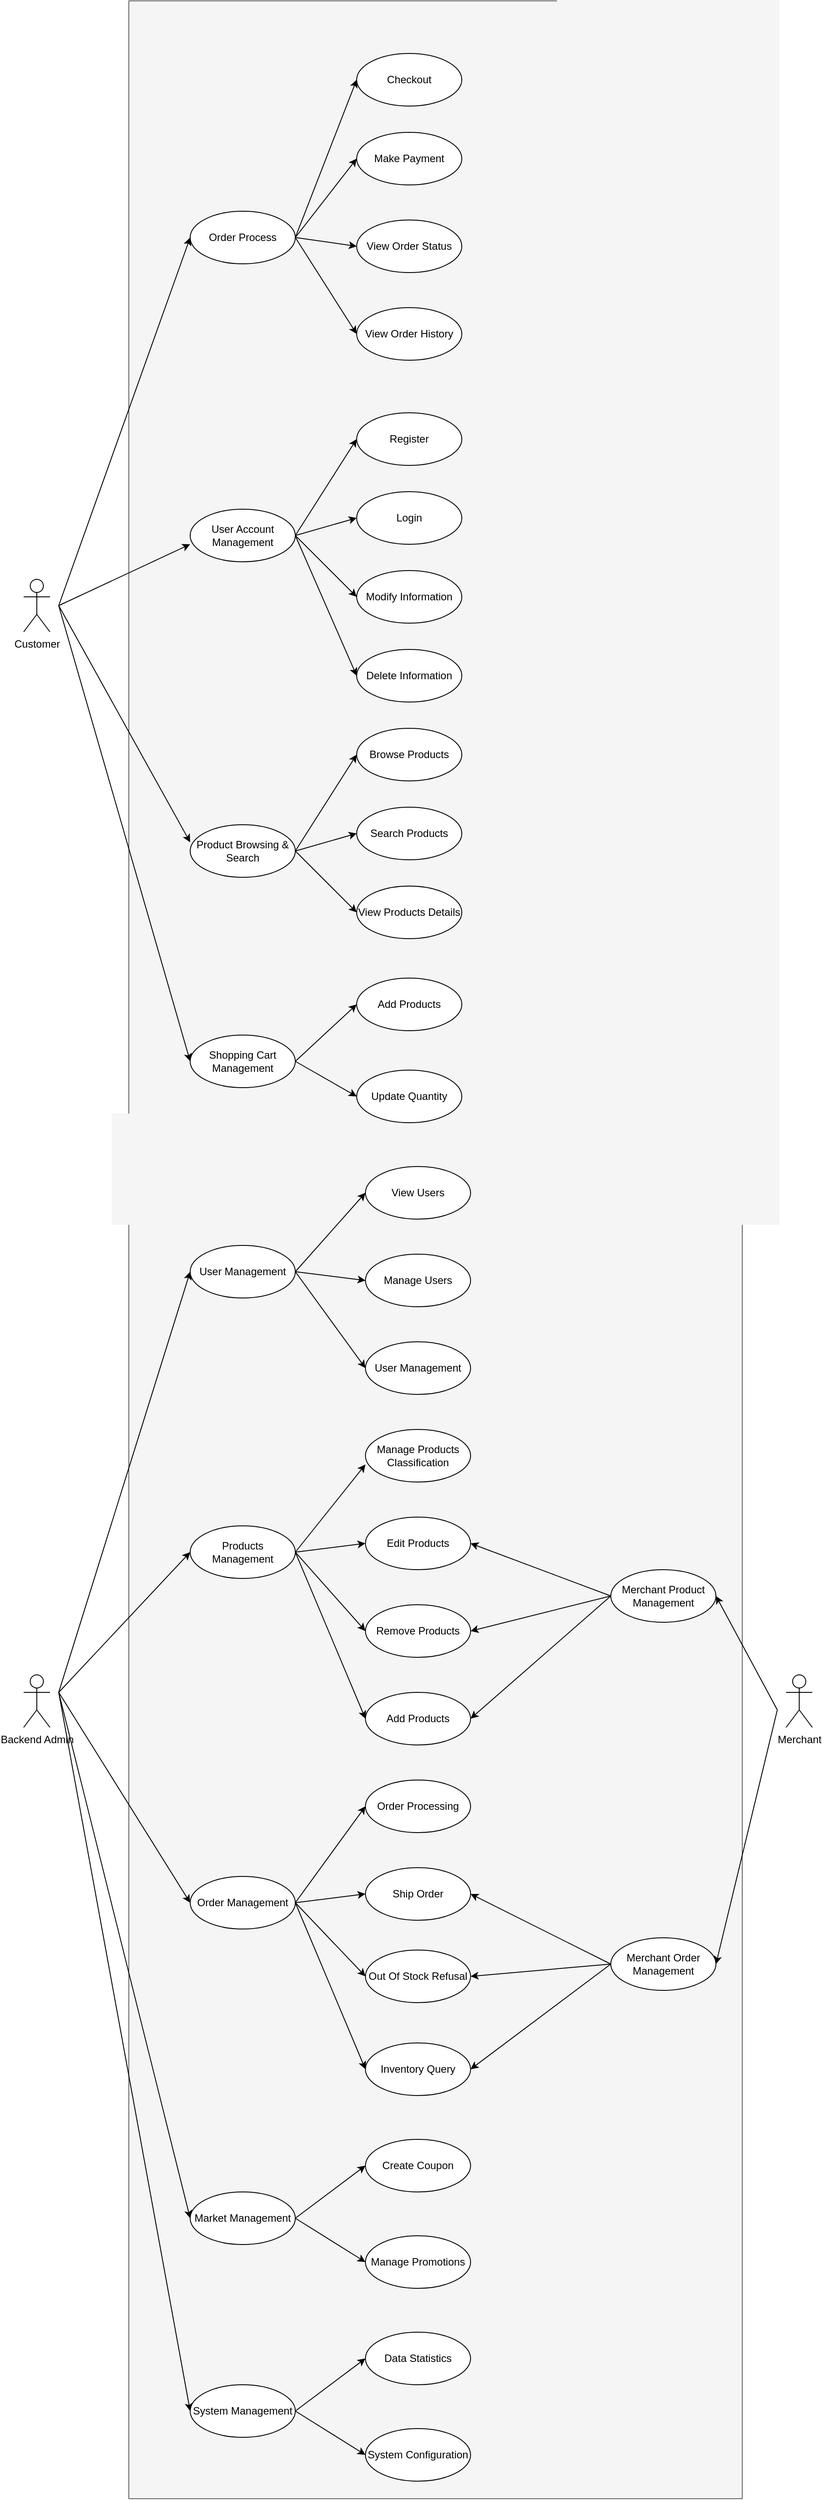 <mxfile version="28.2.7">
  <diagram name="第 1 页" id="5tmi4NVUM94QzdLevHIa">
    <mxGraphModel dx="1883" dy="1907" grid="1" gridSize="10" guides="1" tooltips="1" connect="1" arrows="1" fold="1" page="1" pageScale="1" pageWidth="827" pageHeight="1169" math="0" shadow="0">
      <root>
        <mxCell id="0" />
        <mxCell id="1" parent="0" />
        <mxCell id="ss7uMcTM0WsY_Quo1U8N-94" value="" style="rounded=0;whiteSpace=wrap;html=1;fillColor=#f5f5f5;fontColor=#333333;strokeColor=#666666;" vertex="1" parent="1">
          <mxGeometry x="130" y="-530" width="700" height="2850" as="geometry" />
        </mxCell>
        <mxCell id="ss7uMcTM0WsY_Quo1U8N-1" value="Customer" style="shape=umlActor;verticalLabelPosition=bottom;verticalAlign=top;html=1;outlineConnect=0;" vertex="1" parent="1">
          <mxGeometry x="10" y="130" width="30" height="60" as="geometry" />
        </mxCell>
        <mxCell id="ss7uMcTM0WsY_Quo1U8N-2" value="User Account Management" style="ellipse;whiteSpace=wrap;html=1;" vertex="1" parent="1">
          <mxGeometry x="200" y="50" width="120" height="60" as="geometry" />
        </mxCell>
        <mxCell id="ss7uMcTM0WsY_Quo1U8N-3" value="Register" style="ellipse;whiteSpace=wrap;html=1;" vertex="1" parent="1">
          <mxGeometry x="390" y="-60" width="120" height="60" as="geometry" />
        </mxCell>
        <mxCell id="ss7uMcTM0WsY_Quo1U8N-4" value="Login" style="ellipse;whiteSpace=wrap;html=1;" vertex="1" parent="1">
          <mxGeometry x="390" y="30" width="120" height="60" as="geometry" />
        </mxCell>
        <mxCell id="ss7uMcTM0WsY_Quo1U8N-5" value="Modify Information" style="ellipse;whiteSpace=wrap;html=1;" vertex="1" parent="1">
          <mxGeometry x="390" y="120" width="120" height="60" as="geometry" />
        </mxCell>
        <mxCell id="ss7uMcTM0WsY_Quo1U8N-6" value="Delete Information" style="ellipse;whiteSpace=wrap;html=1;" vertex="1" parent="1">
          <mxGeometry x="390" y="210" width="120" height="60" as="geometry" />
        </mxCell>
        <mxCell id="ss7uMcTM0WsY_Quo1U8N-8" value="Product Browsing &amp;amp; Search" style="ellipse;whiteSpace=wrap;html=1;" vertex="1" parent="1">
          <mxGeometry x="200" y="410" width="120" height="60" as="geometry" />
        </mxCell>
        <mxCell id="ss7uMcTM0WsY_Quo1U8N-9" value="Browse Products" style="ellipse;whiteSpace=wrap;html=1;" vertex="1" parent="1">
          <mxGeometry x="390" y="300" width="120" height="60" as="geometry" />
        </mxCell>
        <mxCell id="ss7uMcTM0WsY_Quo1U8N-10" value="Search Products" style="ellipse;whiteSpace=wrap;html=1;" vertex="1" parent="1">
          <mxGeometry x="390" y="390" width="120" height="60" as="geometry" />
        </mxCell>
        <mxCell id="ss7uMcTM0WsY_Quo1U8N-11" value="View Products Details" style="ellipse;whiteSpace=wrap;html=1;" vertex="1" parent="1">
          <mxGeometry x="390" y="480" width="120" height="60" as="geometry" />
        </mxCell>
        <mxCell id="ss7uMcTM0WsY_Quo1U8N-12" value="" style="endArrow=classic;html=1;rounded=0;" edge="1" parent="1">
          <mxGeometry width="50" height="50" relative="1" as="geometry">
            <mxPoint x="50" y="160" as="sourcePoint" />
            <mxPoint x="200" y="90" as="targetPoint" />
          </mxGeometry>
        </mxCell>
        <mxCell id="ss7uMcTM0WsY_Quo1U8N-13" value="" style="endArrow=classic;html=1;rounded=0;" edge="1" parent="1">
          <mxGeometry width="50" height="50" relative="1" as="geometry">
            <mxPoint x="50" y="160" as="sourcePoint" />
            <mxPoint x="200" y="430" as="targetPoint" />
          </mxGeometry>
        </mxCell>
        <mxCell id="ss7uMcTM0WsY_Quo1U8N-14" value="" style="endArrow=classic;html=1;rounded=0;exitX=1;exitY=0.5;exitDx=0;exitDy=0;entryX=0;entryY=0.5;entryDx=0;entryDy=0;" edge="1" parent="1" source="ss7uMcTM0WsY_Quo1U8N-2" target="ss7uMcTM0WsY_Quo1U8N-3">
          <mxGeometry width="50" height="50" relative="1" as="geometry">
            <mxPoint x="330" y="40" as="sourcePoint" />
            <mxPoint x="380" y="-10" as="targetPoint" />
          </mxGeometry>
        </mxCell>
        <mxCell id="ss7uMcTM0WsY_Quo1U8N-15" value="" style="endArrow=classic;html=1;rounded=0;entryX=0;entryY=0.5;entryDx=0;entryDy=0;" edge="1" parent="1" target="ss7uMcTM0WsY_Quo1U8N-4">
          <mxGeometry width="50" height="50" relative="1" as="geometry">
            <mxPoint x="320" y="80" as="sourcePoint" />
            <mxPoint x="440" y="200" as="targetPoint" />
          </mxGeometry>
        </mxCell>
        <mxCell id="ss7uMcTM0WsY_Quo1U8N-16" value="" style="endArrow=classic;html=1;rounded=0;exitX=1;exitY=0.5;exitDx=0;exitDy=0;entryX=0;entryY=0.5;entryDx=0;entryDy=0;" edge="1" parent="1" source="ss7uMcTM0WsY_Quo1U8N-2" target="ss7uMcTM0WsY_Quo1U8N-5">
          <mxGeometry width="50" height="50" relative="1" as="geometry">
            <mxPoint x="390" y="250" as="sourcePoint" />
            <mxPoint x="440" y="200" as="targetPoint" />
          </mxGeometry>
        </mxCell>
        <mxCell id="ss7uMcTM0WsY_Quo1U8N-17" value="" style="endArrow=classic;html=1;rounded=0;exitX=1;exitY=0.5;exitDx=0;exitDy=0;entryX=0;entryY=0.5;entryDx=0;entryDy=0;" edge="1" parent="1" source="ss7uMcTM0WsY_Quo1U8N-2" target="ss7uMcTM0WsY_Quo1U8N-6">
          <mxGeometry width="50" height="50" relative="1" as="geometry">
            <mxPoint x="390" y="250" as="sourcePoint" />
            <mxPoint x="440" y="200" as="targetPoint" />
          </mxGeometry>
        </mxCell>
        <mxCell id="ss7uMcTM0WsY_Quo1U8N-18" value="" style="endArrow=classic;html=1;rounded=0;entryX=0;entryY=0.5;entryDx=0;entryDy=0;exitX=1;exitY=0.5;exitDx=0;exitDy=0;" edge="1" parent="1" source="ss7uMcTM0WsY_Quo1U8N-8" target="ss7uMcTM0WsY_Quo1U8N-9">
          <mxGeometry width="50" height="50" relative="1" as="geometry">
            <mxPoint x="390" y="450" as="sourcePoint" />
            <mxPoint x="440" y="400" as="targetPoint" />
          </mxGeometry>
        </mxCell>
        <mxCell id="ss7uMcTM0WsY_Quo1U8N-19" value="" style="endArrow=classic;html=1;rounded=0;exitX=1;exitY=0.5;exitDx=0;exitDy=0;entryX=0;entryY=0.5;entryDx=0;entryDy=0;" edge="1" parent="1" source="ss7uMcTM0WsY_Quo1U8N-8" target="ss7uMcTM0WsY_Quo1U8N-10">
          <mxGeometry width="50" height="50" relative="1" as="geometry">
            <mxPoint x="390" y="450" as="sourcePoint" />
            <mxPoint x="440" y="400" as="targetPoint" />
          </mxGeometry>
        </mxCell>
        <mxCell id="ss7uMcTM0WsY_Quo1U8N-20" value="" style="endArrow=classic;html=1;rounded=0;exitX=1;exitY=0.5;exitDx=0;exitDy=0;entryX=0;entryY=0.5;entryDx=0;entryDy=0;" edge="1" parent="1" source="ss7uMcTM0WsY_Quo1U8N-8" target="ss7uMcTM0WsY_Quo1U8N-11">
          <mxGeometry width="50" height="50" relative="1" as="geometry">
            <mxPoint x="390" y="450" as="sourcePoint" />
            <mxPoint x="440" y="400" as="targetPoint" />
          </mxGeometry>
        </mxCell>
        <mxCell id="ss7uMcTM0WsY_Quo1U8N-21" value="Shopping Cart Management" style="ellipse;whiteSpace=wrap;html=1;" vertex="1" parent="1">
          <mxGeometry x="200" y="650" width="120" height="60" as="geometry" />
        </mxCell>
        <mxCell id="ss7uMcTM0WsY_Quo1U8N-22" value="Add Products" style="ellipse;whiteSpace=wrap;html=1;" vertex="1" parent="1">
          <mxGeometry x="390" y="585" width="120" height="60" as="geometry" />
        </mxCell>
        <mxCell id="ss7uMcTM0WsY_Quo1U8N-23" value="Update Quantity" style="ellipse;whiteSpace=wrap;html=1;" vertex="1" parent="1">
          <mxGeometry x="390" y="690" width="120" height="60" as="geometry" />
        </mxCell>
        <mxCell id="ss7uMcTM0WsY_Quo1U8N-24" value="" style="endArrow=classic;html=1;rounded=0;entryX=0;entryY=0.5;entryDx=0;entryDy=0;" edge="1" parent="1" target="ss7uMcTM0WsY_Quo1U8N-22">
          <mxGeometry width="50" height="50" relative="1" as="geometry">
            <mxPoint x="320" y="680" as="sourcePoint" />
            <mxPoint x="370" y="630" as="targetPoint" />
          </mxGeometry>
        </mxCell>
        <mxCell id="ss7uMcTM0WsY_Quo1U8N-25" value="" style="endArrow=classic;html=1;rounded=0;exitX=1;exitY=0.5;exitDx=0;exitDy=0;entryX=0;entryY=0.5;entryDx=0;entryDy=0;" edge="1" parent="1" source="ss7uMcTM0WsY_Quo1U8N-21" target="ss7uMcTM0WsY_Quo1U8N-23">
          <mxGeometry width="50" height="50" relative="1" as="geometry">
            <mxPoint x="390" y="650" as="sourcePoint" />
            <mxPoint x="440" y="600" as="targetPoint" />
          </mxGeometry>
        </mxCell>
        <mxCell id="ss7uMcTM0WsY_Quo1U8N-26" value="" style="endArrow=classic;html=1;rounded=0;entryX=0;entryY=0.5;entryDx=0;entryDy=0;" edge="1" parent="1" target="ss7uMcTM0WsY_Quo1U8N-21">
          <mxGeometry width="50" height="50" relative="1" as="geometry">
            <mxPoint x="50" y="160" as="sourcePoint" />
            <mxPoint x="140" y="500" as="targetPoint" />
          </mxGeometry>
        </mxCell>
        <mxCell id="ss7uMcTM0WsY_Quo1U8N-27" value="Order Process" style="ellipse;whiteSpace=wrap;html=1;" vertex="1" parent="1">
          <mxGeometry x="200" y="-290" width="120" height="60" as="geometry" />
        </mxCell>
        <mxCell id="ss7uMcTM0WsY_Quo1U8N-28" value="Checkout" style="ellipse;whiteSpace=wrap;html=1;" vertex="1" parent="1">
          <mxGeometry x="390" y="-470" width="120" height="60" as="geometry" />
        </mxCell>
        <mxCell id="ss7uMcTM0WsY_Quo1U8N-29" value="Make Payment" style="ellipse;whiteSpace=wrap;html=1;" vertex="1" parent="1">
          <mxGeometry x="390" y="-380" width="120" height="60" as="geometry" />
        </mxCell>
        <mxCell id="ss7uMcTM0WsY_Quo1U8N-30" value="View Order Status" style="ellipse;whiteSpace=wrap;html=1;" vertex="1" parent="1">
          <mxGeometry x="390" y="-280" width="120" height="60" as="geometry" />
        </mxCell>
        <mxCell id="ss7uMcTM0WsY_Quo1U8N-31" value="View Order History" style="ellipse;whiteSpace=wrap;html=1;" vertex="1" parent="1">
          <mxGeometry x="390" y="-180" width="120" height="60" as="geometry" />
        </mxCell>
        <mxCell id="ss7uMcTM0WsY_Quo1U8N-32" value="" style="endArrow=classic;html=1;rounded=0;entryX=0;entryY=0.5;entryDx=0;entryDy=0;" edge="1" parent="1" target="ss7uMcTM0WsY_Quo1U8N-28">
          <mxGeometry width="50" height="50" relative="1" as="geometry">
            <mxPoint x="320" y="-260" as="sourcePoint" />
            <mxPoint x="370" y="-310" as="targetPoint" />
          </mxGeometry>
        </mxCell>
        <mxCell id="ss7uMcTM0WsY_Quo1U8N-33" value="" style="endArrow=classic;html=1;rounded=0;exitX=1;exitY=0.5;exitDx=0;exitDy=0;entryX=0;entryY=0.5;entryDx=0;entryDy=0;" edge="1" parent="1" source="ss7uMcTM0WsY_Quo1U8N-27" target="ss7uMcTM0WsY_Quo1U8N-29">
          <mxGeometry width="50" height="50" relative="1" as="geometry">
            <mxPoint x="390" y="-150" as="sourcePoint" />
            <mxPoint x="440" y="-200" as="targetPoint" />
          </mxGeometry>
        </mxCell>
        <mxCell id="ss7uMcTM0WsY_Quo1U8N-34" value="" style="endArrow=classic;html=1;rounded=0;exitX=1;exitY=0.5;exitDx=0;exitDy=0;entryX=0;entryY=0.5;entryDx=0;entryDy=0;" edge="1" parent="1" source="ss7uMcTM0WsY_Quo1U8N-27" target="ss7uMcTM0WsY_Quo1U8N-30">
          <mxGeometry width="50" height="50" relative="1" as="geometry">
            <mxPoint x="390" y="-150" as="sourcePoint" />
            <mxPoint x="440" y="-200" as="targetPoint" />
          </mxGeometry>
        </mxCell>
        <mxCell id="ss7uMcTM0WsY_Quo1U8N-35" value="" style="endArrow=classic;html=1;rounded=0;exitX=1;exitY=0.5;exitDx=0;exitDy=0;entryX=0;entryY=0.5;entryDx=0;entryDy=0;" edge="1" parent="1" source="ss7uMcTM0WsY_Quo1U8N-27" target="ss7uMcTM0WsY_Quo1U8N-31">
          <mxGeometry width="50" height="50" relative="1" as="geometry">
            <mxPoint x="390" y="-150" as="sourcePoint" />
            <mxPoint x="440" y="-200" as="targetPoint" />
          </mxGeometry>
        </mxCell>
        <mxCell id="ss7uMcTM0WsY_Quo1U8N-36" value="" style="endArrow=classic;html=1;rounded=0;entryX=0;entryY=0.5;entryDx=0;entryDy=0;" edge="1" parent="1" target="ss7uMcTM0WsY_Quo1U8N-27">
          <mxGeometry width="50" height="50" relative="1" as="geometry">
            <mxPoint x="50" y="160" as="sourcePoint" />
            <mxPoint x="440" y="-100" as="targetPoint" />
          </mxGeometry>
        </mxCell>
        <mxCell id="ss7uMcTM0WsY_Quo1U8N-37" value="Backend Admin" style="shape=umlActor;verticalLabelPosition=bottom;verticalAlign=top;html=1;outlineConnect=0;" vertex="1" parent="1">
          <mxGeometry x="10" y="1380" width="30" height="60" as="geometry" />
        </mxCell>
        <mxCell id="ss7uMcTM0WsY_Quo1U8N-40" value="User Management" style="ellipse;whiteSpace=wrap;html=1;" vertex="1" parent="1">
          <mxGeometry x="200" y="890" width="120" height="60" as="geometry" />
        </mxCell>
        <mxCell id="ss7uMcTM0WsY_Quo1U8N-41" value="Products Management" style="ellipse;whiteSpace=wrap;html=1;" vertex="1" parent="1">
          <mxGeometry x="200" y="1210" width="120" height="60" as="geometry" />
        </mxCell>
        <mxCell id="ss7uMcTM0WsY_Quo1U8N-42" value="View Users" style="ellipse;whiteSpace=wrap;html=1;" vertex="1" parent="1">
          <mxGeometry x="400" y="800" width="120" height="60" as="geometry" />
        </mxCell>
        <mxCell id="ss7uMcTM0WsY_Quo1U8N-43" value="Manage Users" style="ellipse;whiteSpace=wrap;html=1;" vertex="1" parent="1">
          <mxGeometry x="400" y="900" width="120" height="60" as="geometry" />
        </mxCell>
        <mxCell id="ss7uMcTM0WsY_Quo1U8N-44" value="User Management" style="ellipse;whiteSpace=wrap;html=1;" vertex="1" parent="1">
          <mxGeometry x="400" y="1000" width="120" height="60" as="geometry" />
        </mxCell>
        <mxCell id="ss7uMcTM0WsY_Quo1U8N-45" value="" style="endArrow=classic;html=1;rounded=0;entryX=0;entryY=0.5;entryDx=0;entryDy=0;exitX=1;exitY=0.5;exitDx=0;exitDy=0;" edge="1" parent="1" source="ss7uMcTM0WsY_Quo1U8N-40" target="ss7uMcTM0WsY_Quo1U8N-42">
          <mxGeometry width="50" height="50" relative="1" as="geometry">
            <mxPoint x="340" y="900" as="sourcePoint" />
            <mxPoint x="390" y="850" as="targetPoint" />
          </mxGeometry>
        </mxCell>
        <mxCell id="ss7uMcTM0WsY_Quo1U8N-46" value="" style="endArrow=classic;html=1;rounded=0;exitX=1;exitY=0.5;exitDx=0;exitDy=0;entryX=0;entryY=0.5;entryDx=0;entryDy=0;" edge="1" parent="1" source="ss7uMcTM0WsY_Quo1U8N-40" target="ss7uMcTM0WsY_Quo1U8N-43">
          <mxGeometry width="50" height="50" relative="1" as="geometry">
            <mxPoint x="390" y="950" as="sourcePoint" />
            <mxPoint x="440" y="900" as="targetPoint" />
          </mxGeometry>
        </mxCell>
        <mxCell id="ss7uMcTM0WsY_Quo1U8N-47" value="" style="endArrow=classic;html=1;rounded=0;exitX=1;exitY=0.5;exitDx=0;exitDy=0;entryX=0;entryY=0.5;entryDx=0;entryDy=0;" edge="1" parent="1" source="ss7uMcTM0WsY_Quo1U8N-40" target="ss7uMcTM0WsY_Quo1U8N-44">
          <mxGeometry width="50" height="50" relative="1" as="geometry">
            <mxPoint x="390" y="950" as="sourcePoint" />
            <mxPoint x="440" y="900" as="targetPoint" />
          </mxGeometry>
        </mxCell>
        <mxCell id="ss7uMcTM0WsY_Quo1U8N-48" value="Add Products" style="ellipse;whiteSpace=wrap;html=1;" vertex="1" parent="1">
          <mxGeometry x="400" y="1400" width="120" height="60" as="geometry" />
        </mxCell>
        <mxCell id="ss7uMcTM0WsY_Quo1U8N-49" value="Edit Products" style="ellipse;whiteSpace=wrap;html=1;" vertex="1" parent="1">
          <mxGeometry x="400" y="1200" width="120" height="60" as="geometry" />
        </mxCell>
        <mxCell id="ss7uMcTM0WsY_Quo1U8N-50" value="Remove Products" style="ellipse;whiteSpace=wrap;html=1;" vertex="1" parent="1">
          <mxGeometry x="400" y="1300" width="120" height="60" as="geometry" />
        </mxCell>
        <mxCell id="ss7uMcTM0WsY_Quo1U8N-51" value="Manage Products Classification" style="ellipse;whiteSpace=wrap;html=1;" vertex="1" parent="1">
          <mxGeometry x="400" y="1100" width="120" height="60" as="geometry" />
        </mxCell>
        <mxCell id="ss7uMcTM0WsY_Quo1U8N-52" value="" style="endArrow=classic;html=1;rounded=0;exitX=1;exitY=0.5;exitDx=0;exitDy=0;" edge="1" parent="1" source="ss7uMcTM0WsY_Quo1U8N-41">
          <mxGeometry width="50" height="50" relative="1" as="geometry">
            <mxPoint x="350" y="1190" as="sourcePoint" />
            <mxPoint x="400" y="1140" as="targetPoint" />
          </mxGeometry>
        </mxCell>
        <mxCell id="ss7uMcTM0WsY_Quo1U8N-53" value="" style="endArrow=classic;html=1;rounded=0;entryX=0;entryY=0.5;entryDx=0;entryDy=0;" edge="1" parent="1" target="ss7uMcTM0WsY_Quo1U8N-49">
          <mxGeometry width="50" height="50" relative="1" as="geometry">
            <mxPoint x="320" y="1240" as="sourcePoint" />
            <mxPoint x="380" y="1215" as="targetPoint" />
          </mxGeometry>
        </mxCell>
        <mxCell id="ss7uMcTM0WsY_Quo1U8N-54" value="" style="endArrow=classic;html=1;rounded=0;exitX=1;exitY=0.5;exitDx=0;exitDy=0;entryX=0;entryY=0.5;entryDx=0;entryDy=0;" edge="1" parent="1" source="ss7uMcTM0WsY_Quo1U8N-41" target="ss7uMcTM0WsY_Quo1U8N-50">
          <mxGeometry width="50" height="50" relative="1" as="geometry">
            <mxPoint x="340" y="1320" as="sourcePoint" />
            <mxPoint x="390" y="1270" as="targetPoint" />
          </mxGeometry>
        </mxCell>
        <mxCell id="ss7uMcTM0WsY_Quo1U8N-55" value="" style="endArrow=classic;html=1;rounded=0;entryX=0;entryY=0.5;entryDx=0;entryDy=0;exitX=1;exitY=0.5;exitDx=0;exitDy=0;" edge="1" parent="1" source="ss7uMcTM0WsY_Quo1U8N-41" target="ss7uMcTM0WsY_Quo1U8N-48">
          <mxGeometry width="50" height="50" relative="1" as="geometry">
            <mxPoint x="300" y="1380" as="sourcePoint" />
            <mxPoint x="350" y="1330" as="targetPoint" />
          </mxGeometry>
        </mxCell>
        <mxCell id="ss7uMcTM0WsY_Quo1U8N-56" value="Merchant Product Management" style="ellipse;whiteSpace=wrap;html=1;" vertex="1" parent="1">
          <mxGeometry x="680" y="1260" width="120" height="60" as="geometry" />
        </mxCell>
        <mxCell id="ss7uMcTM0WsY_Quo1U8N-57" value="" style="endArrow=classic;html=1;rounded=0;exitX=0;exitY=0.5;exitDx=0;exitDy=0;entryX=1;entryY=0.5;entryDx=0;entryDy=0;" edge="1" parent="1" source="ss7uMcTM0WsY_Quo1U8N-56" target="ss7uMcTM0WsY_Quo1U8N-49">
          <mxGeometry width="50" height="50" relative="1" as="geometry">
            <mxPoint x="430" y="1250" as="sourcePoint" />
            <mxPoint x="480" y="1200" as="targetPoint" />
          </mxGeometry>
        </mxCell>
        <mxCell id="ss7uMcTM0WsY_Quo1U8N-58" value="" style="endArrow=classic;html=1;rounded=0;entryX=1;entryY=0.5;entryDx=0;entryDy=0;exitX=0;exitY=0.5;exitDx=0;exitDy=0;" edge="1" parent="1" source="ss7uMcTM0WsY_Quo1U8N-56" target="ss7uMcTM0WsY_Quo1U8N-50">
          <mxGeometry width="50" height="50" relative="1" as="geometry">
            <mxPoint x="660" y="1230" as="sourcePoint" />
            <mxPoint x="480" y="1200" as="targetPoint" />
          </mxGeometry>
        </mxCell>
        <mxCell id="ss7uMcTM0WsY_Quo1U8N-59" value="" style="endArrow=classic;html=1;rounded=0;entryX=1;entryY=0.5;entryDx=0;entryDy=0;exitX=0;exitY=0.5;exitDx=0;exitDy=0;" edge="1" parent="1" source="ss7uMcTM0WsY_Quo1U8N-56" target="ss7uMcTM0WsY_Quo1U8N-48">
          <mxGeometry width="50" height="50" relative="1" as="geometry">
            <mxPoint x="660" y="1230" as="sourcePoint" />
            <mxPoint x="480" y="1200" as="targetPoint" />
          </mxGeometry>
        </mxCell>
        <mxCell id="ss7uMcTM0WsY_Quo1U8N-60" value="Order Management" style="ellipse;whiteSpace=wrap;html=1;" vertex="1" parent="1">
          <mxGeometry x="200" y="1610" width="120" height="60" as="geometry" />
        </mxCell>
        <mxCell id="ss7uMcTM0WsY_Quo1U8N-61" value="Order Processing" style="ellipse;whiteSpace=wrap;html=1;" vertex="1" parent="1">
          <mxGeometry x="400" y="1500" width="120" height="60" as="geometry" />
        </mxCell>
        <mxCell id="ss7uMcTM0WsY_Quo1U8N-62" value="Ship Order" style="ellipse;whiteSpace=wrap;html=1;" vertex="1" parent="1">
          <mxGeometry x="400" y="1600" width="120" height="60" as="geometry" />
        </mxCell>
        <mxCell id="ss7uMcTM0WsY_Quo1U8N-63" value="Out Of Stock Refusal" style="ellipse;whiteSpace=wrap;html=1;" vertex="1" parent="1">
          <mxGeometry x="400" y="1694" width="120" height="60" as="geometry" />
        </mxCell>
        <mxCell id="ss7uMcTM0WsY_Quo1U8N-64" value="Inventory Query" style="ellipse;whiteSpace=wrap;html=1;" vertex="1" parent="1">
          <mxGeometry x="400" y="1800" width="120" height="60" as="geometry" />
        </mxCell>
        <mxCell id="ss7uMcTM0WsY_Quo1U8N-65" value="Merchant Order Management" style="ellipse;whiteSpace=wrap;html=1;" vertex="1" parent="1">
          <mxGeometry x="680" y="1680" width="120" height="60" as="geometry" />
        </mxCell>
        <mxCell id="ss7uMcTM0WsY_Quo1U8N-66" value="" style="endArrow=classic;html=1;rounded=0;entryX=0;entryY=0.5;entryDx=0;entryDy=0;exitX=1;exitY=0.5;exitDx=0;exitDy=0;" edge="1" parent="1" source="ss7uMcTM0WsY_Quo1U8N-60" target="ss7uMcTM0WsY_Quo1U8N-61">
          <mxGeometry width="50" height="50" relative="1" as="geometry">
            <mxPoint x="340" y="1600" as="sourcePoint" />
            <mxPoint x="390" y="1550" as="targetPoint" />
          </mxGeometry>
        </mxCell>
        <mxCell id="ss7uMcTM0WsY_Quo1U8N-67" value="" style="endArrow=classic;html=1;rounded=0;entryX=0;entryY=0.5;entryDx=0;entryDy=0;exitX=1;exitY=0.5;exitDx=0;exitDy=0;" edge="1" parent="1" source="ss7uMcTM0WsY_Quo1U8N-60" target="ss7uMcTM0WsY_Quo1U8N-62">
          <mxGeometry width="50" height="50" relative="1" as="geometry">
            <mxPoint x="340" y="1660" as="sourcePoint" />
            <mxPoint x="390" y="1610" as="targetPoint" />
          </mxGeometry>
        </mxCell>
        <mxCell id="ss7uMcTM0WsY_Quo1U8N-68" value="" style="endArrow=classic;html=1;rounded=0;exitX=1;exitY=0.5;exitDx=0;exitDy=0;entryX=0;entryY=0.5;entryDx=0;entryDy=0;" edge="1" parent="1" source="ss7uMcTM0WsY_Quo1U8N-60" target="ss7uMcTM0WsY_Quo1U8N-63">
          <mxGeometry width="50" height="50" relative="1" as="geometry">
            <mxPoint x="430" y="1550" as="sourcePoint" />
            <mxPoint x="480" y="1500" as="targetPoint" />
          </mxGeometry>
        </mxCell>
        <mxCell id="ss7uMcTM0WsY_Quo1U8N-69" value="" style="endArrow=classic;html=1;rounded=0;entryX=0;entryY=0.5;entryDx=0;entryDy=0;exitX=1;exitY=0.5;exitDx=0;exitDy=0;" edge="1" parent="1" source="ss7uMcTM0WsY_Quo1U8N-60" target="ss7uMcTM0WsY_Quo1U8N-64">
          <mxGeometry width="50" height="50" relative="1" as="geometry">
            <mxPoint x="310" y="1749" as="sourcePoint" />
            <mxPoint x="360" y="1699" as="targetPoint" />
          </mxGeometry>
        </mxCell>
        <mxCell id="ss7uMcTM0WsY_Quo1U8N-70" value="" style="endArrow=classic;html=1;rounded=0;exitX=0;exitY=0.5;exitDx=0;exitDy=0;entryX=1;entryY=0.5;entryDx=0;entryDy=0;" edge="1" parent="1" source="ss7uMcTM0WsY_Quo1U8N-65" target="ss7uMcTM0WsY_Quo1U8N-62">
          <mxGeometry width="50" height="50" relative="1" as="geometry">
            <mxPoint x="430" y="1650" as="sourcePoint" />
            <mxPoint x="480" y="1600" as="targetPoint" />
          </mxGeometry>
        </mxCell>
        <mxCell id="ss7uMcTM0WsY_Quo1U8N-71" value="" style="endArrow=classic;html=1;rounded=0;exitX=0;exitY=0.5;exitDx=0;exitDy=0;entryX=1;entryY=0.5;entryDx=0;entryDy=0;" edge="1" parent="1" source="ss7uMcTM0WsY_Quo1U8N-65" target="ss7uMcTM0WsY_Quo1U8N-63">
          <mxGeometry width="50" height="50" relative="1" as="geometry">
            <mxPoint x="430" y="1650" as="sourcePoint" />
            <mxPoint x="480" y="1600" as="targetPoint" />
          </mxGeometry>
        </mxCell>
        <mxCell id="ss7uMcTM0WsY_Quo1U8N-72" value="" style="endArrow=classic;html=1;rounded=0;exitX=0;exitY=0.5;exitDx=0;exitDy=0;entryX=1;entryY=0.5;entryDx=0;entryDy=0;" edge="1" parent="1" source="ss7uMcTM0WsY_Quo1U8N-65" target="ss7uMcTM0WsY_Quo1U8N-64">
          <mxGeometry width="50" height="50" relative="1" as="geometry">
            <mxPoint x="430" y="1650" as="sourcePoint" />
            <mxPoint x="480" y="1600" as="targetPoint" />
          </mxGeometry>
        </mxCell>
        <mxCell id="ss7uMcTM0WsY_Quo1U8N-73" value="Market Management" style="ellipse;whiteSpace=wrap;html=1;" vertex="1" parent="1">
          <mxGeometry x="200" y="1970" width="120" height="60" as="geometry" />
        </mxCell>
        <mxCell id="ss7uMcTM0WsY_Quo1U8N-74" value="Create Coupon" style="ellipse;whiteSpace=wrap;html=1;" vertex="1" parent="1">
          <mxGeometry x="400" y="1910" width="120" height="60" as="geometry" />
        </mxCell>
        <mxCell id="ss7uMcTM0WsY_Quo1U8N-75" value="Manage Promotions" style="ellipse;whiteSpace=wrap;html=1;" vertex="1" parent="1">
          <mxGeometry x="400" y="2020" width="120" height="60" as="geometry" />
        </mxCell>
        <mxCell id="ss7uMcTM0WsY_Quo1U8N-76" value="" style="endArrow=classic;html=1;rounded=0;exitX=1;exitY=0.5;exitDx=0;exitDy=0;entryX=0;entryY=0.5;entryDx=0;entryDy=0;" edge="1" parent="1" source="ss7uMcTM0WsY_Quo1U8N-73" target="ss7uMcTM0WsY_Quo1U8N-74">
          <mxGeometry width="50" height="50" relative="1" as="geometry">
            <mxPoint x="350" y="1990" as="sourcePoint" />
            <mxPoint x="400" y="1940" as="targetPoint" />
          </mxGeometry>
        </mxCell>
        <mxCell id="ss7uMcTM0WsY_Quo1U8N-77" value="" style="endArrow=classic;html=1;rounded=0;entryX=0;entryY=0.5;entryDx=0;entryDy=0;exitX=1;exitY=0.5;exitDx=0;exitDy=0;" edge="1" parent="1" source="ss7uMcTM0WsY_Quo1U8N-73" target="ss7uMcTM0WsY_Quo1U8N-75">
          <mxGeometry width="50" height="50" relative="1" as="geometry">
            <mxPoint x="330" y="2040" as="sourcePoint" />
            <mxPoint x="390" y="2020" as="targetPoint" />
          </mxGeometry>
        </mxCell>
        <mxCell id="ss7uMcTM0WsY_Quo1U8N-78" value="System Management" style="ellipse;whiteSpace=wrap;html=1;" vertex="1" parent="1">
          <mxGeometry x="200" y="2190" width="120" height="60" as="geometry" />
        </mxCell>
        <mxCell id="ss7uMcTM0WsY_Quo1U8N-79" value="Data Statistics" style="ellipse;whiteSpace=wrap;html=1;" vertex="1" parent="1">
          <mxGeometry x="400" y="2130" width="120" height="60" as="geometry" />
        </mxCell>
        <mxCell id="ss7uMcTM0WsY_Quo1U8N-80" value="System Configuration" style="ellipse;whiteSpace=wrap;html=1;" vertex="1" parent="1">
          <mxGeometry x="400" y="2240" width="120" height="60" as="geometry" />
        </mxCell>
        <mxCell id="ss7uMcTM0WsY_Quo1U8N-81" value="" style="endArrow=classic;html=1;rounded=0;entryX=0;entryY=0.5;entryDx=0;entryDy=0;exitX=1;exitY=0.5;exitDx=0;exitDy=0;" edge="1" parent="1" source="ss7uMcTM0WsY_Quo1U8N-78" target="ss7uMcTM0WsY_Quo1U8N-79">
          <mxGeometry width="50" height="50" relative="1" as="geometry">
            <mxPoint x="350" y="2220" as="sourcePoint" />
            <mxPoint x="400" y="2170" as="targetPoint" />
          </mxGeometry>
        </mxCell>
        <mxCell id="ss7uMcTM0WsY_Quo1U8N-82" value="" style="endArrow=classic;html=1;rounded=0;exitX=1;exitY=0.5;exitDx=0;exitDy=0;entryX=0;entryY=0.5;entryDx=0;entryDy=0;" edge="1" parent="1" source="ss7uMcTM0WsY_Quo1U8N-78" target="ss7uMcTM0WsY_Quo1U8N-80">
          <mxGeometry width="50" height="50" relative="1" as="geometry">
            <mxPoint x="430" y="2250" as="sourcePoint" />
            <mxPoint x="480" y="2200" as="targetPoint" />
          </mxGeometry>
        </mxCell>
        <mxCell id="ss7uMcTM0WsY_Quo1U8N-83" value="Merchant" style="shape=umlActor;verticalLabelPosition=bottom;verticalAlign=top;html=1;outlineConnect=0;" vertex="1" parent="1">
          <mxGeometry x="880" y="1380" width="30" height="60" as="geometry" />
        </mxCell>
        <mxCell id="ss7uMcTM0WsY_Quo1U8N-84" value="" style="endArrow=classic;html=1;rounded=0;entryX=0;entryY=0.5;entryDx=0;entryDy=0;" edge="1" parent="1" target="ss7uMcTM0WsY_Quo1U8N-40">
          <mxGeometry width="50" height="50" relative="1" as="geometry">
            <mxPoint x="50" y="1400" as="sourcePoint" />
            <mxPoint x="480" y="1140" as="targetPoint" />
          </mxGeometry>
        </mxCell>
        <mxCell id="ss7uMcTM0WsY_Quo1U8N-85" value="" style="endArrow=classic;html=1;rounded=0;entryX=0;entryY=0.5;entryDx=0;entryDy=0;" edge="1" parent="1" target="ss7uMcTM0WsY_Quo1U8N-41">
          <mxGeometry width="50" height="50" relative="1" as="geometry">
            <mxPoint x="50" y="1400" as="sourcePoint" />
            <mxPoint x="480" y="1140" as="targetPoint" />
          </mxGeometry>
        </mxCell>
        <mxCell id="ss7uMcTM0WsY_Quo1U8N-86" value="" style="endArrow=classic;html=1;rounded=0;entryX=0;entryY=0.5;entryDx=0;entryDy=0;" edge="1" parent="1" target="ss7uMcTM0WsY_Quo1U8N-60">
          <mxGeometry width="50" height="50" relative="1" as="geometry">
            <mxPoint x="50" y="1400" as="sourcePoint" />
            <mxPoint x="480" y="1500" as="targetPoint" />
          </mxGeometry>
        </mxCell>
        <mxCell id="ss7uMcTM0WsY_Quo1U8N-87" value="" style="endArrow=classic;html=1;rounded=0;entryX=0;entryY=0.5;entryDx=0;entryDy=0;" edge="1" parent="1" target="ss7uMcTM0WsY_Quo1U8N-73">
          <mxGeometry width="50" height="50" relative="1" as="geometry">
            <mxPoint x="50" y="1400" as="sourcePoint" />
            <mxPoint x="480" y="1620" as="targetPoint" />
          </mxGeometry>
        </mxCell>
        <mxCell id="ss7uMcTM0WsY_Quo1U8N-88" value="" style="endArrow=classic;html=1;rounded=0;entryX=1;entryY=0.5;entryDx=0;entryDy=0;" edge="1" parent="1" target="ss7uMcTM0WsY_Quo1U8N-56">
          <mxGeometry width="50" height="50" relative="1" as="geometry">
            <mxPoint x="870" y="1420" as="sourcePoint" />
            <mxPoint x="480" y="1380" as="targetPoint" />
          </mxGeometry>
        </mxCell>
        <mxCell id="ss7uMcTM0WsY_Quo1U8N-92" value="" style="endArrow=classic;html=1;rounded=0;entryX=1;entryY=0.5;entryDx=0;entryDy=0;" edge="1" parent="1" target="ss7uMcTM0WsY_Quo1U8N-65">
          <mxGeometry width="50" height="50" relative="1" as="geometry">
            <mxPoint x="870" y="1420" as="sourcePoint" />
            <mxPoint x="480" y="1380" as="targetPoint" />
          </mxGeometry>
        </mxCell>
        <mxCell id="ss7uMcTM0WsY_Quo1U8N-93" value="" style="endArrow=classic;html=1;rounded=0;entryX=0;entryY=0.5;entryDx=0;entryDy=0;" edge="1" parent="1" target="ss7uMcTM0WsY_Quo1U8N-78">
          <mxGeometry width="50" height="50" relative="1" as="geometry">
            <mxPoint x="50" y="1400" as="sourcePoint" />
            <mxPoint x="480" y="1850" as="targetPoint" />
          </mxGeometry>
        </mxCell>
      </root>
    </mxGraphModel>
  </diagram>
</mxfile>
